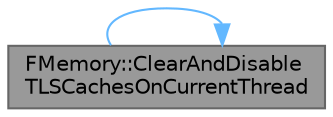 digraph "FMemory::ClearAndDisableTLSCachesOnCurrentThread"
{
 // INTERACTIVE_SVG=YES
 // LATEX_PDF_SIZE
  bgcolor="transparent";
  edge [fontname=Helvetica,fontsize=10,labelfontname=Helvetica,labelfontsize=10];
  node [fontname=Helvetica,fontsize=10,shape=box,height=0.2,width=0.4];
  rankdir="LR";
  Node1 [id="Node000001",label="FMemory::ClearAndDisable\lTLSCachesOnCurrentThread",height=0.2,width=0.4,color="gray40", fillcolor="grey60", style="filled", fontcolor="black",tooltip="Clears the TLS caches on the current thread and disables any future caching."];
  Node1 -> Node1 [id="edge1_Node000001_Node000001",color="steelblue1",style="solid",tooltip=" "];
}

